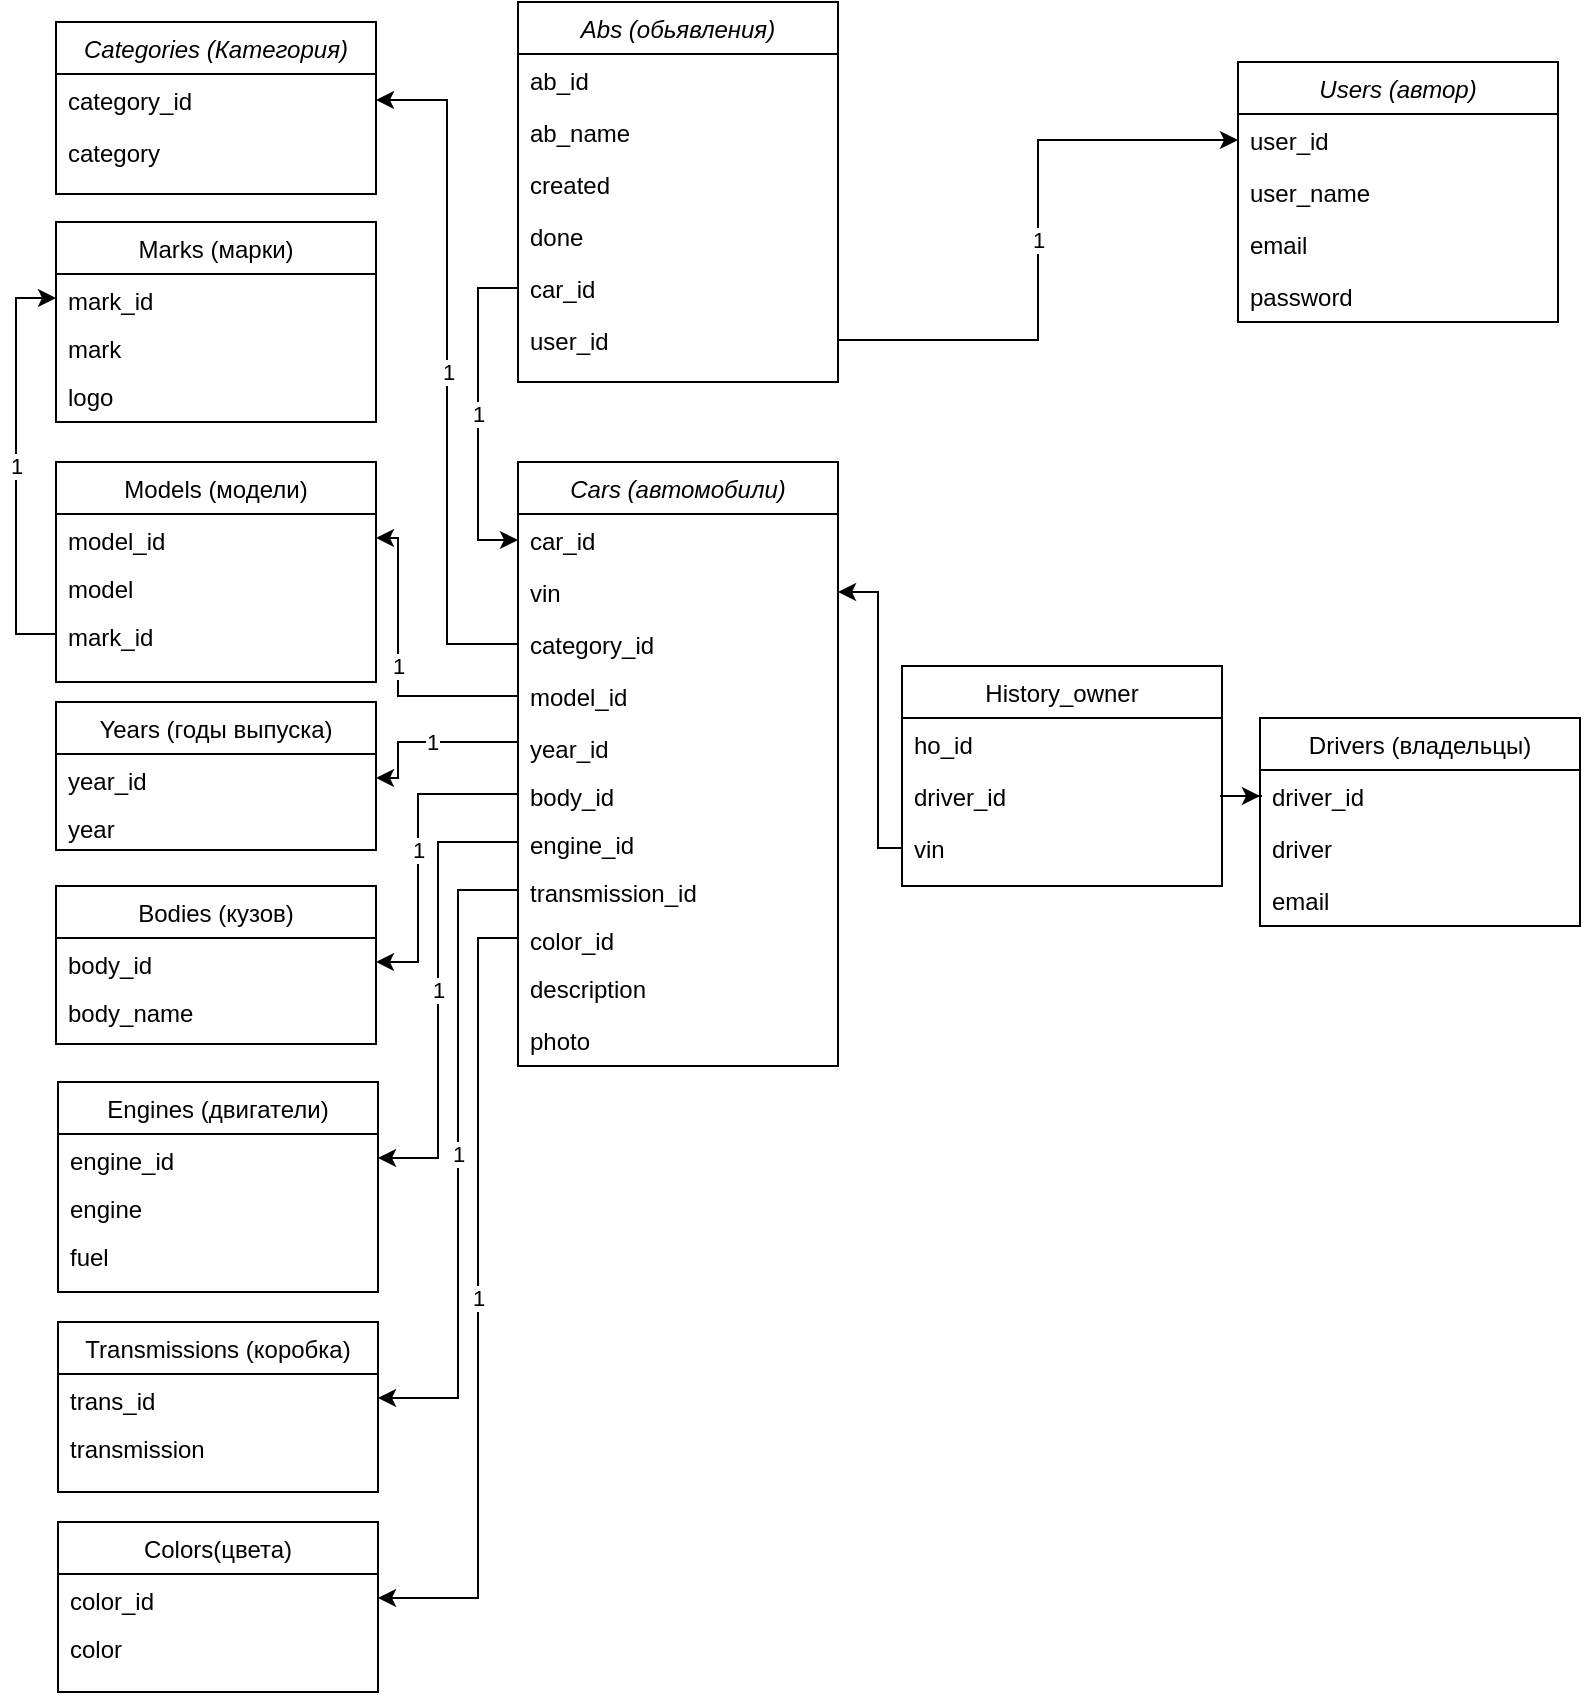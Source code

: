 <mxfile version="19.0.2" type="device"><diagram id="C5RBs43oDa-KdzZeNtuy" name="Page-1"><mxGraphModel dx="1102" dy="862" grid="1" gridSize="10" guides="1" tooltips="1" connect="1" arrows="1" fold="1" page="1" pageScale="1" pageWidth="827" pageHeight="1169" math="0" shadow="0"><root><mxCell id="WIyWlLk6GJQsqaUBKTNV-0"/><mxCell id="WIyWlLk6GJQsqaUBKTNV-1" parent="WIyWlLk6GJQsqaUBKTNV-0"/><mxCell id="zkfFHV4jXpPFQw0GAbJ--0" value="Cars (автомобили)" style="swimlane;fontStyle=2;align=center;verticalAlign=top;childLayout=stackLayout;horizontal=1;startSize=26;horizontalStack=0;resizeParent=1;resizeLast=0;collapsible=1;marginBottom=0;rounded=0;shadow=0;strokeWidth=1;" parent="WIyWlLk6GJQsqaUBKTNV-1" vertex="1"><mxGeometry x="290" y="230" width="160" height="302" as="geometry"><mxRectangle x="230" y="140" width="160" height="26" as="alternateBounds"/></mxGeometry></mxCell><mxCell id="zkfFHV4jXpPFQw0GAbJ--1" value="car_id" style="text;align=left;verticalAlign=top;spacingLeft=4;spacingRight=4;overflow=hidden;rotatable=0;points=[[0,0.5],[1,0.5]];portConstraint=eastwest;" parent="zkfFHV4jXpPFQw0GAbJ--0" vertex="1"><mxGeometry y="26" width="160" height="26" as="geometry"/></mxCell><mxCell id="2rnVt0pYc-8R_3QEH1hL-16" value="vin" style="text;align=left;verticalAlign=top;spacingLeft=4;spacingRight=4;overflow=hidden;rotatable=0;points=[[0,0.5],[1,0.5]];portConstraint=eastwest;" vertex="1" parent="zkfFHV4jXpPFQw0GAbJ--0"><mxGeometry y="52" width="160" height="26" as="geometry"/></mxCell><mxCell id="1S29GQOeX2CPLgRSX0q_-35" value="category_id" style="text;align=left;verticalAlign=top;spacingLeft=4;spacingRight=4;overflow=hidden;rotatable=0;points=[[0,0.5],[1,0.5]];portConstraint=eastwest;" parent="zkfFHV4jXpPFQw0GAbJ--0" vertex="1"><mxGeometry y="78" width="160" height="26" as="geometry"/></mxCell><mxCell id="uIMEh1EkvflqOU53Uib1-0" value="model_id" style="text;align=left;verticalAlign=top;spacingLeft=4;spacingRight=4;overflow=hidden;rotatable=0;points=[[0,0.5],[1,0.5]];portConstraint=eastwest;" parent="zkfFHV4jXpPFQw0GAbJ--0" vertex="1"><mxGeometry y="104" width="160" height="26" as="geometry"/></mxCell><mxCell id="1S29GQOeX2CPLgRSX0q_-16" value="year_id" style="text;align=left;verticalAlign=top;spacingLeft=4;spacingRight=4;overflow=hidden;rotatable=0;points=[[0,0.5],[1,0.5]];portConstraint=eastwest;" parent="zkfFHV4jXpPFQw0GAbJ--0" vertex="1"><mxGeometry y="130" width="160" height="24" as="geometry"/></mxCell><mxCell id="kE7-c2ZdSxdIrtzTfiZl-37" value="body_id    " style="text;align=left;verticalAlign=top;spacingLeft=4;spacingRight=4;overflow=hidden;rotatable=0;points=[[0,0.5],[1,0.5]];portConstraint=eastwest;" parent="zkfFHV4jXpPFQw0GAbJ--0" vertex="1"><mxGeometry y="154" width="160" height="24" as="geometry"/></mxCell><mxCell id="kE7-c2ZdSxdIrtzTfiZl-38" value="engine_id" style="text;align=left;verticalAlign=top;spacingLeft=4;spacingRight=4;overflow=hidden;rotatable=0;points=[[0,0.5],[1,0.5]];portConstraint=eastwest;" parent="zkfFHV4jXpPFQw0GAbJ--0" vertex="1"><mxGeometry y="178" width="160" height="24" as="geometry"/></mxCell><mxCell id="1S29GQOeX2CPLgRSX0q_-11" value="transmission_id" style="text;align=left;verticalAlign=top;spacingLeft=4;spacingRight=4;overflow=hidden;rotatable=0;points=[[0,0.5],[1,0.5]];portConstraint=eastwest;" parent="zkfFHV4jXpPFQw0GAbJ--0" vertex="1"><mxGeometry y="202" width="160" height="24" as="geometry"/></mxCell><mxCell id="1S29GQOeX2CPLgRSX0q_-10" value="color_id" style="text;align=left;verticalAlign=top;spacingLeft=4;spacingRight=4;overflow=hidden;rotatable=0;points=[[0,0.5],[1,0.5]];portConstraint=eastwest;" parent="zkfFHV4jXpPFQw0GAbJ--0" vertex="1"><mxGeometry y="226" width="160" height="24" as="geometry"/></mxCell><mxCell id="kE7-c2ZdSxdIrtzTfiZl-20" value="description" style="text;align=left;verticalAlign=top;spacingLeft=4;spacingRight=4;overflow=hidden;rotatable=0;points=[[0,0.5],[1,0.5]];portConstraint=eastwest;" parent="zkfFHV4jXpPFQw0GAbJ--0" vertex="1"><mxGeometry y="250" width="160" height="26" as="geometry"/></mxCell><mxCell id="kE7-c2ZdSxdIrtzTfiZl-31" value="photo" style="text;align=left;verticalAlign=top;spacingLeft=4;spacingRight=4;overflow=hidden;rotatable=0;points=[[0,0.5],[1,0.5]];portConstraint=eastwest;" parent="zkfFHV4jXpPFQw0GAbJ--0" vertex="1"><mxGeometry y="276" width="160" height="26" as="geometry"/></mxCell><mxCell id="zkfFHV4jXpPFQw0GAbJ--6" value="Drivers (владельцы)" style="swimlane;fontStyle=0;align=center;verticalAlign=top;childLayout=stackLayout;horizontal=1;startSize=26;horizontalStack=0;resizeParent=1;resizeLast=0;collapsible=1;marginBottom=0;rounded=0;shadow=0;strokeWidth=1;" parent="WIyWlLk6GJQsqaUBKTNV-1" vertex="1"><mxGeometry x="661" y="358" width="160" height="104" as="geometry"><mxRectangle x="130" y="380" width="160" height="26" as="alternateBounds"/></mxGeometry></mxCell><mxCell id="zkfFHV4jXpPFQw0GAbJ--7" value="driver_id" style="text;align=left;verticalAlign=top;spacingLeft=4;spacingRight=4;overflow=hidden;rotatable=0;points=[[0,0.5],[1,0.5]];portConstraint=eastwest;" parent="zkfFHV4jXpPFQw0GAbJ--6" vertex="1"><mxGeometry y="26" width="160" height="26" as="geometry"/></mxCell><mxCell id="kE7-c2ZdSxdIrtzTfiZl-19" value="driver" style="text;align=left;verticalAlign=top;spacingLeft=4;spacingRight=4;overflow=hidden;rotatable=0;points=[[0,0.5],[1,0.5]];portConstraint=eastwest;" parent="zkfFHV4jXpPFQw0GAbJ--6" vertex="1"><mxGeometry y="52" width="160" height="26" as="geometry"/></mxCell><mxCell id="2rnVt0pYc-8R_3QEH1hL-14" value="email" style="text;align=left;verticalAlign=top;spacingLeft=4;spacingRight=4;overflow=hidden;rotatable=0;points=[[0,0.5],[1,0.5]];portConstraint=eastwest;" vertex="1" parent="zkfFHV4jXpPFQw0GAbJ--6"><mxGeometry y="78" width="160" height="26" as="geometry"/></mxCell><mxCell id="zkfFHV4jXpPFQw0GAbJ--13" value="History_owner" style="swimlane;fontStyle=0;align=center;verticalAlign=top;childLayout=stackLayout;horizontal=1;startSize=26;horizontalStack=0;resizeParent=1;resizeLast=0;collapsible=1;marginBottom=0;rounded=0;shadow=0;strokeWidth=1;" parent="WIyWlLk6GJQsqaUBKTNV-1" vertex="1"><mxGeometry x="482" y="332" width="160" height="110" as="geometry"><mxRectangle x="340" y="380" width="170" height="26" as="alternateBounds"/></mxGeometry></mxCell><mxCell id="zkfFHV4jXpPFQw0GAbJ--14" value="ho_id" style="text;align=left;verticalAlign=top;spacingLeft=4;spacingRight=4;overflow=hidden;rotatable=0;points=[[0,0.5],[1,0.5]];portConstraint=eastwest;" parent="zkfFHV4jXpPFQw0GAbJ--13" vertex="1"><mxGeometry y="26" width="160" height="26" as="geometry"/></mxCell><mxCell id="uIMEh1EkvflqOU53Uib1-2" value="driver_id" style="text;align=left;verticalAlign=top;spacingLeft=4;spacingRight=4;overflow=hidden;rotatable=0;points=[[0,0.5],[1,0.5]];portConstraint=eastwest;" parent="zkfFHV4jXpPFQw0GAbJ--13" vertex="1"><mxGeometry y="52" width="160" height="26" as="geometry"/></mxCell><mxCell id="uIMEh1EkvflqOU53Uib1-3" value="vin" style="text;align=left;verticalAlign=top;spacingLeft=4;spacingRight=4;overflow=hidden;rotatable=0;points=[[0,0.5],[1,0.5]];portConstraint=eastwest;" parent="zkfFHV4jXpPFQw0GAbJ--13" vertex="1"><mxGeometry y="78" width="160" height="26" as="geometry"/></mxCell><mxCell id="zkfFHV4jXpPFQw0GAbJ--17" value="Engines (двигатели)" style="swimlane;fontStyle=0;align=center;verticalAlign=top;childLayout=stackLayout;horizontal=1;startSize=26;horizontalStack=0;resizeParent=1;resizeLast=0;collapsible=1;marginBottom=0;rounded=0;shadow=0;strokeWidth=1;" parent="WIyWlLk6GJQsqaUBKTNV-1" vertex="1"><mxGeometry x="60" y="540" width="160" height="105" as="geometry"><mxRectangle x="550" y="140" width="160" height="26" as="alternateBounds"/></mxGeometry></mxCell><mxCell id="zkfFHV4jXpPFQw0GAbJ--18" value="engine_id" style="text;align=left;verticalAlign=top;spacingLeft=4;spacingRight=4;overflow=hidden;rotatable=0;points=[[0,0.5],[1,0.5]];portConstraint=eastwest;" parent="zkfFHV4jXpPFQw0GAbJ--17" vertex="1"><mxGeometry y="26" width="160" height="24" as="geometry"/></mxCell><mxCell id="kE7-c2ZdSxdIrtzTfiZl-2" value="engine" style="text;align=left;verticalAlign=top;spacingLeft=4;spacingRight=4;overflow=hidden;rotatable=0;points=[[0,0.5],[1,0.5]];portConstraint=eastwest;" parent="zkfFHV4jXpPFQw0GAbJ--17" vertex="1"><mxGeometry y="50" width="160" height="24" as="geometry"/></mxCell><mxCell id="1S29GQOeX2CPLgRSX0q_-3" value="fuel" style="text;align=left;verticalAlign=top;spacingLeft=4;spacingRight=4;overflow=hidden;rotatable=0;points=[[0,0.5],[1,0.5]];portConstraint=eastwest;" parent="zkfFHV4jXpPFQw0GAbJ--17" vertex="1"><mxGeometry y="74" width="160" height="24" as="geometry"/></mxCell><mxCell id="uIMEh1EkvflqOU53Uib1-4" style="edgeStyle=orthogonalEdgeStyle;rounded=0;orthogonalLoop=1;jettySize=auto;html=1;entryX=0;entryY=0.5;entryDx=0;entryDy=0;" parent="WIyWlLk6GJQsqaUBKTNV-1" source="uIMEh1EkvflqOU53Uib1-2" target="zkfFHV4jXpPFQw0GAbJ--7" edge="1"><mxGeometry relative="1" as="geometry"/></mxCell><mxCell id="uIMEh1EkvflqOU53Uib1-5" style="edgeStyle=orthogonalEdgeStyle;rounded=0;orthogonalLoop=1;jettySize=auto;html=1;exitX=0;exitY=0.5;exitDx=0;exitDy=0;entryX=1;entryY=0.5;entryDx=0;entryDy=0;" parent="WIyWlLk6GJQsqaUBKTNV-1" source="uIMEh1EkvflqOU53Uib1-3" target="2rnVt0pYc-8R_3QEH1hL-16" edge="1"><mxGeometry relative="1" as="geometry"><Array as="points"><mxPoint x="470" y="423"/><mxPoint x="470" y="295"/></Array></mxGeometry></mxCell><mxCell id="kE7-c2ZdSxdIrtzTfiZl-0" value="Models (модели)" style="swimlane;fontStyle=0;align=center;verticalAlign=top;childLayout=stackLayout;horizontal=1;startSize=26;horizontalStack=0;resizeParent=1;resizeLast=0;collapsible=1;marginBottom=0;rounded=0;shadow=0;strokeWidth=1;" parent="WIyWlLk6GJQsqaUBKTNV-1" vertex="1"><mxGeometry x="59" y="230" width="160" height="110" as="geometry"><mxRectangle x="550" y="140" width="160" height="26" as="alternateBounds"/></mxGeometry></mxCell><mxCell id="kE7-c2ZdSxdIrtzTfiZl-1" value="model_id" style="text;align=left;verticalAlign=top;spacingLeft=4;spacingRight=4;overflow=hidden;rotatable=0;points=[[0,0.5],[1,0.5]];portConstraint=eastwest;" parent="kE7-c2ZdSxdIrtzTfiZl-0" vertex="1"><mxGeometry y="26" width="160" height="24" as="geometry"/></mxCell><mxCell id="kE7-c2ZdSxdIrtzTfiZl-3" value="model" style="text;align=left;verticalAlign=top;spacingLeft=4;spacingRight=4;overflow=hidden;rotatable=0;points=[[0,0.5],[1,0.5]];portConstraint=eastwest;" parent="kE7-c2ZdSxdIrtzTfiZl-0" vertex="1"><mxGeometry y="50" width="160" height="24" as="geometry"/></mxCell><mxCell id="kE7-c2ZdSxdIrtzTfiZl-7" value="mark_id    " style="text;align=left;verticalAlign=top;spacingLeft=4;spacingRight=4;overflow=hidden;rotatable=0;points=[[0,0.5],[1,0.5]];portConstraint=eastwest;" parent="kE7-c2ZdSxdIrtzTfiZl-0" vertex="1"><mxGeometry y="74" width="160" height="24" as="geometry"/></mxCell><mxCell id="kE7-c2ZdSxdIrtzTfiZl-4" value="Marks (марки)" style="swimlane;fontStyle=0;align=center;verticalAlign=top;childLayout=stackLayout;horizontal=1;startSize=26;horizontalStack=0;resizeParent=1;resizeLast=0;collapsible=1;marginBottom=0;rounded=0;shadow=0;strokeWidth=1;" parent="WIyWlLk6GJQsqaUBKTNV-1" vertex="1"><mxGeometry x="59" y="110" width="160" height="100" as="geometry"><mxRectangle x="550" y="140" width="160" height="26" as="alternateBounds"/></mxGeometry></mxCell><mxCell id="kE7-c2ZdSxdIrtzTfiZl-5" value="mark_id    " style="text;align=left;verticalAlign=top;spacingLeft=4;spacingRight=4;overflow=hidden;rotatable=0;points=[[0,0.5],[1,0.5]];portConstraint=eastwest;" parent="kE7-c2ZdSxdIrtzTfiZl-4" vertex="1"><mxGeometry y="26" width="160" height="24" as="geometry"/></mxCell><mxCell id="kE7-c2ZdSxdIrtzTfiZl-6" value="mark" style="text;align=left;verticalAlign=top;spacingLeft=4;spacingRight=4;overflow=hidden;rotatable=0;points=[[0,0.5],[1,0.5]];portConstraint=eastwest;" parent="kE7-c2ZdSxdIrtzTfiZl-4" vertex="1"><mxGeometry y="50" width="160" height="24" as="geometry"/></mxCell><mxCell id="_qnlaTpR6MgjQ4g5SBe7-0" value="logo" style="text;align=left;verticalAlign=top;spacingLeft=4;spacingRight=4;overflow=hidden;rotatable=0;points=[[0,0.5],[1,0.5]];portConstraint=eastwest;" parent="kE7-c2ZdSxdIrtzTfiZl-4" vertex="1"><mxGeometry y="74" width="160" height="24" as="geometry"/></mxCell><mxCell id="kE7-c2ZdSxdIrtzTfiZl-12" value="Bodies (кузов)" style="swimlane;fontStyle=0;align=center;verticalAlign=top;childLayout=stackLayout;horizontal=1;startSize=26;horizontalStack=0;resizeParent=1;resizeLast=0;collapsible=1;marginBottom=0;rounded=0;shadow=0;strokeWidth=1;" parent="WIyWlLk6GJQsqaUBKTNV-1" vertex="1"><mxGeometry x="59" y="442" width="160" height="79" as="geometry"><mxRectangle x="550" y="140" width="160" height="26" as="alternateBounds"/></mxGeometry></mxCell><mxCell id="kE7-c2ZdSxdIrtzTfiZl-13" value="body_id    " style="text;align=left;verticalAlign=top;spacingLeft=4;spacingRight=4;overflow=hidden;rotatable=0;points=[[0,0.5],[1,0.5]];portConstraint=eastwest;" parent="kE7-c2ZdSxdIrtzTfiZl-12" vertex="1"><mxGeometry y="26" width="160" height="24" as="geometry"/></mxCell><mxCell id="kE7-c2ZdSxdIrtzTfiZl-14" value="body_name" style="text;align=left;verticalAlign=top;spacingLeft=4;spacingRight=4;overflow=hidden;rotatable=0;points=[[0,0.5],[1,0.5]];portConstraint=eastwest;" parent="kE7-c2ZdSxdIrtzTfiZl-12" vertex="1"><mxGeometry y="50" width="160" height="24" as="geometry"/></mxCell><mxCell id="kE7-c2ZdSxdIrtzTfiZl-23" value="Users (автор)" style="swimlane;fontStyle=2;align=center;verticalAlign=top;childLayout=stackLayout;horizontal=1;startSize=26;horizontalStack=0;resizeParent=1;resizeLast=0;collapsible=1;marginBottom=0;rounded=0;shadow=0;strokeWidth=1;" parent="WIyWlLk6GJQsqaUBKTNV-1" vertex="1"><mxGeometry x="650" y="30" width="160" height="130" as="geometry"><mxRectangle x="230" y="140" width="160" height="26" as="alternateBounds"/></mxGeometry></mxCell><mxCell id="kE7-c2ZdSxdIrtzTfiZl-24" value="user_id" style="text;align=left;verticalAlign=top;spacingLeft=4;spacingRight=4;overflow=hidden;rotatable=0;points=[[0,0.5],[1,0.5]];portConstraint=eastwest;" parent="kE7-c2ZdSxdIrtzTfiZl-23" vertex="1"><mxGeometry y="26" width="160" height="26" as="geometry"/></mxCell><mxCell id="kE7-c2ZdSxdIrtzTfiZl-25" value="user_name" style="text;align=left;verticalAlign=top;spacingLeft=4;spacingRight=4;overflow=hidden;rotatable=0;points=[[0,0.5],[1,0.5]];portConstraint=eastwest;" parent="kE7-c2ZdSxdIrtzTfiZl-23" vertex="1"><mxGeometry y="52" width="160" height="26" as="geometry"/></mxCell><mxCell id="2rnVt0pYc-8R_3QEH1hL-15" value="email" style="text;align=left;verticalAlign=top;spacingLeft=4;spacingRight=4;overflow=hidden;rotatable=0;points=[[0,0.5],[1,0.5]];portConstraint=eastwest;" vertex="1" parent="kE7-c2ZdSxdIrtzTfiZl-23"><mxGeometry y="78" width="160" height="26" as="geometry"/></mxCell><mxCell id="kE7-c2ZdSxdIrtzTfiZl-26" value="password" style="text;align=left;verticalAlign=top;spacingLeft=4;spacingRight=4;overflow=hidden;rotatable=0;points=[[0,0.5],[1,0.5]];portConstraint=eastwest;" parent="kE7-c2ZdSxdIrtzTfiZl-23" vertex="1"><mxGeometry y="104" width="160" height="26" as="geometry"/></mxCell><mxCell id="kE7-c2ZdSxdIrtzTfiZl-27" value="Abs (обьявления)" style="swimlane;fontStyle=2;align=center;verticalAlign=top;childLayout=stackLayout;horizontal=1;startSize=26;horizontalStack=0;resizeParent=1;resizeLast=0;collapsible=1;marginBottom=0;rounded=0;shadow=0;strokeWidth=1;" parent="WIyWlLk6GJQsqaUBKTNV-1" vertex="1"><mxGeometry x="290" width="160" height="190" as="geometry"><mxRectangle x="230" y="140" width="160" height="26" as="alternateBounds"/></mxGeometry></mxCell><mxCell id="kE7-c2ZdSxdIrtzTfiZl-28" value="ab_id" style="text;align=left;verticalAlign=top;spacingLeft=4;spacingRight=4;overflow=hidden;rotatable=0;points=[[0,0.5],[1,0.5]];portConstraint=eastwest;" parent="kE7-c2ZdSxdIrtzTfiZl-27" vertex="1"><mxGeometry y="26" width="160" height="26" as="geometry"/></mxCell><mxCell id="kE7-c2ZdSxdIrtzTfiZl-29" value="ab_name" style="text;align=left;verticalAlign=top;spacingLeft=4;spacingRight=4;overflow=hidden;rotatable=0;points=[[0,0.5],[1,0.5]];portConstraint=eastwest;" parent="kE7-c2ZdSxdIrtzTfiZl-27" vertex="1"><mxGeometry y="52" width="160" height="26" as="geometry"/></mxCell><mxCell id="kE7-c2ZdSxdIrtzTfiZl-30" value="created" style="text;align=left;verticalAlign=top;spacingLeft=4;spacingRight=4;overflow=hidden;rotatable=0;points=[[0,0.5],[1,0.5]];portConstraint=eastwest;" parent="kE7-c2ZdSxdIrtzTfiZl-27" vertex="1"><mxGeometry y="78" width="160" height="26" as="geometry"/></mxCell><mxCell id="kE7-c2ZdSxdIrtzTfiZl-32" value="done" style="text;align=left;verticalAlign=top;spacingLeft=4;spacingRight=4;overflow=hidden;rotatable=0;points=[[0,0.5],[1,0.5]];portConstraint=eastwest;" parent="kE7-c2ZdSxdIrtzTfiZl-27" vertex="1"><mxGeometry y="104" width="160" height="26" as="geometry"/></mxCell><mxCell id="kE7-c2ZdSxdIrtzTfiZl-33" value="car_id" style="text;align=left;verticalAlign=top;spacingLeft=4;spacingRight=4;overflow=hidden;rotatable=0;points=[[0,0.5],[1,0.5]];portConstraint=eastwest;" parent="kE7-c2ZdSxdIrtzTfiZl-27" vertex="1"><mxGeometry y="130" width="160" height="26" as="geometry"/></mxCell><mxCell id="kE7-c2ZdSxdIrtzTfiZl-34" value="user_id" style="text;align=left;verticalAlign=top;spacingLeft=4;spacingRight=4;overflow=hidden;rotatable=0;points=[[0,0.5],[1,0.5]];portConstraint=eastwest;" parent="kE7-c2ZdSxdIrtzTfiZl-27" vertex="1"><mxGeometry y="156" width="160" height="26" as="geometry"/></mxCell><mxCell id="kE7-c2ZdSxdIrtzTfiZl-35" value="1" style="edgeStyle=orthogonalEdgeStyle;rounded=0;orthogonalLoop=1;jettySize=auto;html=1;exitX=1;exitY=0.5;exitDx=0;exitDy=0;entryX=0;entryY=0.5;entryDx=0;entryDy=0;" parent="WIyWlLk6GJQsqaUBKTNV-1" source="kE7-c2ZdSxdIrtzTfiZl-34" target="kE7-c2ZdSxdIrtzTfiZl-24" edge="1"><mxGeometry relative="1" as="geometry"/></mxCell><mxCell id="kE7-c2ZdSxdIrtzTfiZl-36" value="1" style="edgeStyle=orthogonalEdgeStyle;rounded=0;orthogonalLoop=1;jettySize=auto;html=1;exitX=0;exitY=0.5;exitDx=0;exitDy=0;entryX=0;entryY=0.5;entryDx=0;entryDy=0;" parent="WIyWlLk6GJQsqaUBKTNV-1" source="kE7-c2ZdSxdIrtzTfiZl-33" target="zkfFHV4jXpPFQw0GAbJ--1" edge="1"><mxGeometry relative="1" as="geometry"/></mxCell><mxCell id="1S29GQOeX2CPLgRSX0q_-13" value="Years (годы выпуска)" style="swimlane;fontStyle=0;align=center;verticalAlign=top;childLayout=stackLayout;horizontal=1;startSize=26;horizontalStack=0;resizeParent=1;resizeLast=0;collapsible=1;marginBottom=0;rounded=0;shadow=0;strokeWidth=1;" parent="WIyWlLk6GJQsqaUBKTNV-1" vertex="1"><mxGeometry x="59" y="350" width="160" height="74" as="geometry"><mxRectangle x="550" y="140" width="160" height="26" as="alternateBounds"/></mxGeometry></mxCell><mxCell id="1S29GQOeX2CPLgRSX0q_-14" value="year_id" style="text;align=left;verticalAlign=top;spacingLeft=4;spacingRight=4;overflow=hidden;rotatable=0;points=[[0,0.5],[1,0.5]];portConstraint=eastwest;" parent="1S29GQOeX2CPLgRSX0q_-13" vertex="1"><mxGeometry y="26" width="160" height="24" as="geometry"/></mxCell><mxCell id="_qnlaTpR6MgjQ4g5SBe7-3" value="year" style="text;align=left;verticalAlign=top;spacingLeft=4;spacingRight=4;overflow=hidden;rotatable=0;points=[[0,0.5],[1,0.5]];portConstraint=eastwest;" parent="1S29GQOeX2CPLgRSX0q_-13" vertex="1"><mxGeometry y="50" width="160" height="24" as="geometry"/></mxCell><mxCell id="1S29GQOeX2CPLgRSX0q_-18" value="Transmissions (коробка)" style="swimlane;fontStyle=0;align=center;verticalAlign=top;childLayout=stackLayout;horizontal=1;startSize=26;horizontalStack=0;resizeParent=1;resizeLast=0;collapsible=1;marginBottom=0;rounded=0;shadow=0;strokeWidth=1;" parent="WIyWlLk6GJQsqaUBKTNV-1" vertex="1"><mxGeometry x="60" y="660" width="160" height="85" as="geometry"><mxRectangle x="550" y="140" width="160" height="26" as="alternateBounds"/></mxGeometry></mxCell><mxCell id="1S29GQOeX2CPLgRSX0q_-19" value="trans_id" style="text;align=left;verticalAlign=top;spacingLeft=4;spacingRight=4;overflow=hidden;rotatable=0;points=[[0,0.5],[1,0.5]];portConstraint=eastwest;" parent="1S29GQOeX2CPLgRSX0q_-18" vertex="1"><mxGeometry y="26" width="160" height="24" as="geometry"/></mxCell><mxCell id="1S29GQOeX2CPLgRSX0q_-20" value="transmission" style="text;align=left;verticalAlign=top;spacingLeft=4;spacingRight=4;overflow=hidden;rotatable=0;points=[[0,0.5],[1,0.5]];portConstraint=eastwest;" parent="1S29GQOeX2CPLgRSX0q_-18" vertex="1"><mxGeometry y="50" width="160" height="24" as="geometry"/></mxCell><mxCell id="1S29GQOeX2CPLgRSX0q_-26" value="Colors(цвета)" style="swimlane;fontStyle=0;align=center;verticalAlign=top;childLayout=stackLayout;horizontal=1;startSize=26;horizontalStack=0;resizeParent=1;resizeLast=0;collapsible=1;marginBottom=0;rounded=0;shadow=0;strokeWidth=1;" parent="WIyWlLk6GJQsqaUBKTNV-1" vertex="1"><mxGeometry x="60" y="760" width="160" height="85" as="geometry"><mxRectangle x="550" y="140" width="160" height="26" as="alternateBounds"/></mxGeometry></mxCell><mxCell id="1S29GQOeX2CPLgRSX0q_-27" value="color_id" style="text;align=left;verticalAlign=top;spacingLeft=4;spacingRight=4;overflow=hidden;rotatable=0;points=[[0,0.5],[1,0.5]];portConstraint=eastwest;" parent="1S29GQOeX2CPLgRSX0q_-26" vertex="1"><mxGeometry y="26" width="160" height="24" as="geometry"/></mxCell><mxCell id="1S29GQOeX2CPLgRSX0q_-28" value="color" style="text;align=left;verticalAlign=top;spacingLeft=4;spacingRight=4;overflow=hidden;rotatable=0;points=[[0,0.5],[1,0.5]];portConstraint=eastwest;" parent="1S29GQOeX2CPLgRSX0q_-26" vertex="1"><mxGeometry y="50" width="160" height="24" as="geometry"/></mxCell><mxCell id="1S29GQOeX2CPLgRSX0q_-31" value="Categories (Категория)" style="swimlane;fontStyle=2;align=center;verticalAlign=top;childLayout=stackLayout;horizontal=1;startSize=26;horizontalStack=0;resizeParent=1;resizeLast=0;collapsible=1;marginBottom=0;rounded=0;shadow=0;strokeWidth=1;" parent="WIyWlLk6GJQsqaUBKTNV-1" vertex="1"><mxGeometry x="59" y="10" width="160" height="86" as="geometry"><mxRectangle x="230" y="140" width="160" height="26" as="alternateBounds"/></mxGeometry></mxCell><mxCell id="1S29GQOeX2CPLgRSX0q_-32" value="category_id" style="text;align=left;verticalAlign=top;spacingLeft=4;spacingRight=4;overflow=hidden;rotatable=0;points=[[0,0.5],[1,0.5]];portConstraint=eastwest;" parent="1S29GQOeX2CPLgRSX0q_-31" vertex="1"><mxGeometry y="26" width="160" height="26" as="geometry"/></mxCell><mxCell id="1S29GQOeX2CPLgRSX0q_-33" value="category" style="text;align=left;verticalAlign=top;spacingLeft=4;spacingRight=4;overflow=hidden;rotatable=0;points=[[0,0.5],[1,0.5]];portConstraint=eastwest;" parent="1S29GQOeX2CPLgRSX0q_-31" vertex="1"><mxGeometry y="52" width="160" height="26" as="geometry"/></mxCell><mxCell id="2rnVt0pYc-8R_3QEH1hL-1" value="1" style="edgeStyle=orthogonalEdgeStyle;rounded=0;orthogonalLoop=1;jettySize=auto;html=1;exitX=0;exitY=0.5;exitDx=0;exitDy=0;entryX=1;entryY=0.5;entryDx=0;entryDy=0;" edge="1" parent="WIyWlLk6GJQsqaUBKTNV-1" source="1S29GQOeX2CPLgRSX0q_-35" target="1S29GQOeX2CPLgRSX0q_-32"><mxGeometry relative="1" as="geometry"/></mxCell><mxCell id="2rnVt0pYc-8R_3QEH1hL-2" value="1" style="edgeStyle=orthogonalEdgeStyle;rounded=0;orthogonalLoop=1;jettySize=auto;html=1;exitX=0;exitY=0.5;exitDx=0;exitDy=0;entryX=1;entryY=0.5;entryDx=0;entryDy=0;" edge="1" parent="WIyWlLk6GJQsqaUBKTNV-1" source="uIMEh1EkvflqOU53Uib1-0" target="kE7-c2ZdSxdIrtzTfiZl-1"><mxGeometry relative="1" as="geometry"><Array as="points"><mxPoint x="230" y="347"/><mxPoint x="230" y="268"/></Array></mxGeometry></mxCell><mxCell id="2rnVt0pYc-8R_3QEH1hL-8" value="1" style="edgeStyle=orthogonalEdgeStyle;rounded=0;orthogonalLoop=1;jettySize=auto;html=1;exitX=0;exitY=0.5;exitDx=0;exitDy=0;entryX=0;entryY=0.5;entryDx=0;entryDy=0;" edge="1" parent="WIyWlLk6GJQsqaUBKTNV-1" source="kE7-c2ZdSxdIrtzTfiZl-7" target="kE7-c2ZdSxdIrtzTfiZl-5"><mxGeometry relative="1" as="geometry"/></mxCell><mxCell id="2rnVt0pYc-8R_3QEH1hL-9" value="1" style="edgeStyle=orthogonalEdgeStyle;rounded=0;orthogonalLoop=1;jettySize=auto;html=1;exitX=0;exitY=0.5;exitDx=0;exitDy=0;entryX=1;entryY=0.5;entryDx=0;entryDy=0;" edge="1" parent="WIyWlLk6GJQsqaUBKTNV-1" source="1S29GQOeX2CPLgRSX0q_-16" target="1S29GQOeX2CPLgRSX0q_-14"><mxGeometry relative="1" as="geometry"><Array as="points"><mxPoint x="290" y="370"/><mxPoint x="230" y="370"/><mxPoint x="230" y="388"/></Array></mxGeometry></mxCell><mxCell id="2rnVt0pYc-8R_3QEH1hL-10" value="1" style="edgeStyle=orthogonalEdgeStyle;rounded=0;orthogonalLoop=1;jettySize=auto;html=1;exitX=0;exitY=0.5;exitDx=0;exitDy=0;entryX=1;entryY=0.5;entryDx=0;entryDy=0;" edge="1" parent="WIyWlLk6GJQsqaUBKTNV-1" source="kE7-c2ZdSxdIrtzTfiZl-37" target="kE7-c2ZdSxdIrtzTfiZl-13"><mxGeometry relative="1" as="geometry"><Array as="points"><mxPoint x="240" y="396"/><mxPoint x="240" y="480"/></Array></mxGeometry></mxCell><mxCell id="2rnVt0pYc-8R_3QEH1hL-11" value="1" style="edgeStyle=orthogonalEdgeStyle;rounded=0;orthogonalLoop=1;jettySize=auto;html=1;exitX=0;exitY=0.5;exitDx=0;exitDy=0;entryX=1;entryY=0.5;entryDx=0;entryDy=0;" edge="1" parent="WIyWlLk6GJQsqaUBKTNV-1" source="kE7-c2ZdSxdIrtzTfiZl-38" target="zkfFHV4jXpPFQw0GAbJ--18"><mxGeometry relative="1" as="geometry"><Array as="points"><mxPoint x="250" y="420"/><mxPoint x="250" y="578"/></Array></mxGeometry></mxCell><mxCell id="2rnVt0pYc-8R_3QEH1hL-12" value="1" style="edgeStyle=orthogonalEdgeStyle;rounded=0;orthogonalLoop=1;jettySize=auto;html=1;exitX=0;exitY=0.5;exitDx=0;exitDy=0;entryX=1;entryY=0.5;entryDx=0;entryDy=0;" edge="1" parent="WIyWlLk6GJQsqaUBKTNV-1" source="1S29GQOeX2CPLgRSX0q_-11" target="1S29GQOeX2CPLgRSX0q_-19"><mxGeometry relative="1" as="geometry"><Array as="points"><mxPoint x="260" y="444"/><mxPoint x="260" y="698"/></Array></mxGeometry></mxCell><mxCell id="2rnVt0pYc-8R_3QEH1hL-13" value="1" style="edgeStyle=orthogonalEdgeStyle;rounded=0;orthogonalLoop=1;jettySize=auto;html=1;exitX=0;exitY=0.5;exitDx=0;exitDy=0;entryX=1;entryY=0.5;entryDx=0;entryDy=0;" edge="1" parent="WIyWlLk6GJQsqaUBKTNV-1" source="1S29GQOeX2CPLgRSX0q_-10" target="1S29GQOeX2CPLgRSX0q_-27"><mxGeometry relative="1" as="geometry"><Array as="points"><mxPoint x="270" y="468"/><mxPoint x="270" y="798"/></Array></mxGeometry></mxCell></root></mxGraphModel></diagram></mxfile>